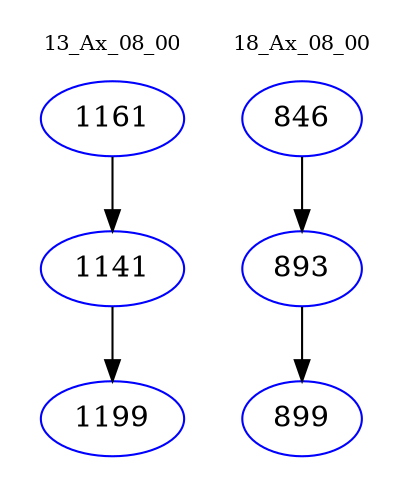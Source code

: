 digraph{
subgraph cluster_0 {
color = white
label = "13_Ax_08_00";
fontsize=10;
T0_1161 [label="1161", color="blue"]
T0_1161 -> T0_1141 [color="black"]
T0_1141 [label="1141", color="blue"]
T0_1141 -> T0_1199 [color="black"]
T0_1199 [label="1199", color="blue"]
}
subgraph cluster_1 {
color = white
label = "18_Ax_08_00";
fontsize=10;
T1_846 [label="846", color="blue"]
T1_846 -> T1_893 [color="black"]
T1_893 [label="893", color="blue"]
T1_893 -> T1_899 [color="black"]
T1_899 [label="899", color="blue"]
}
}
